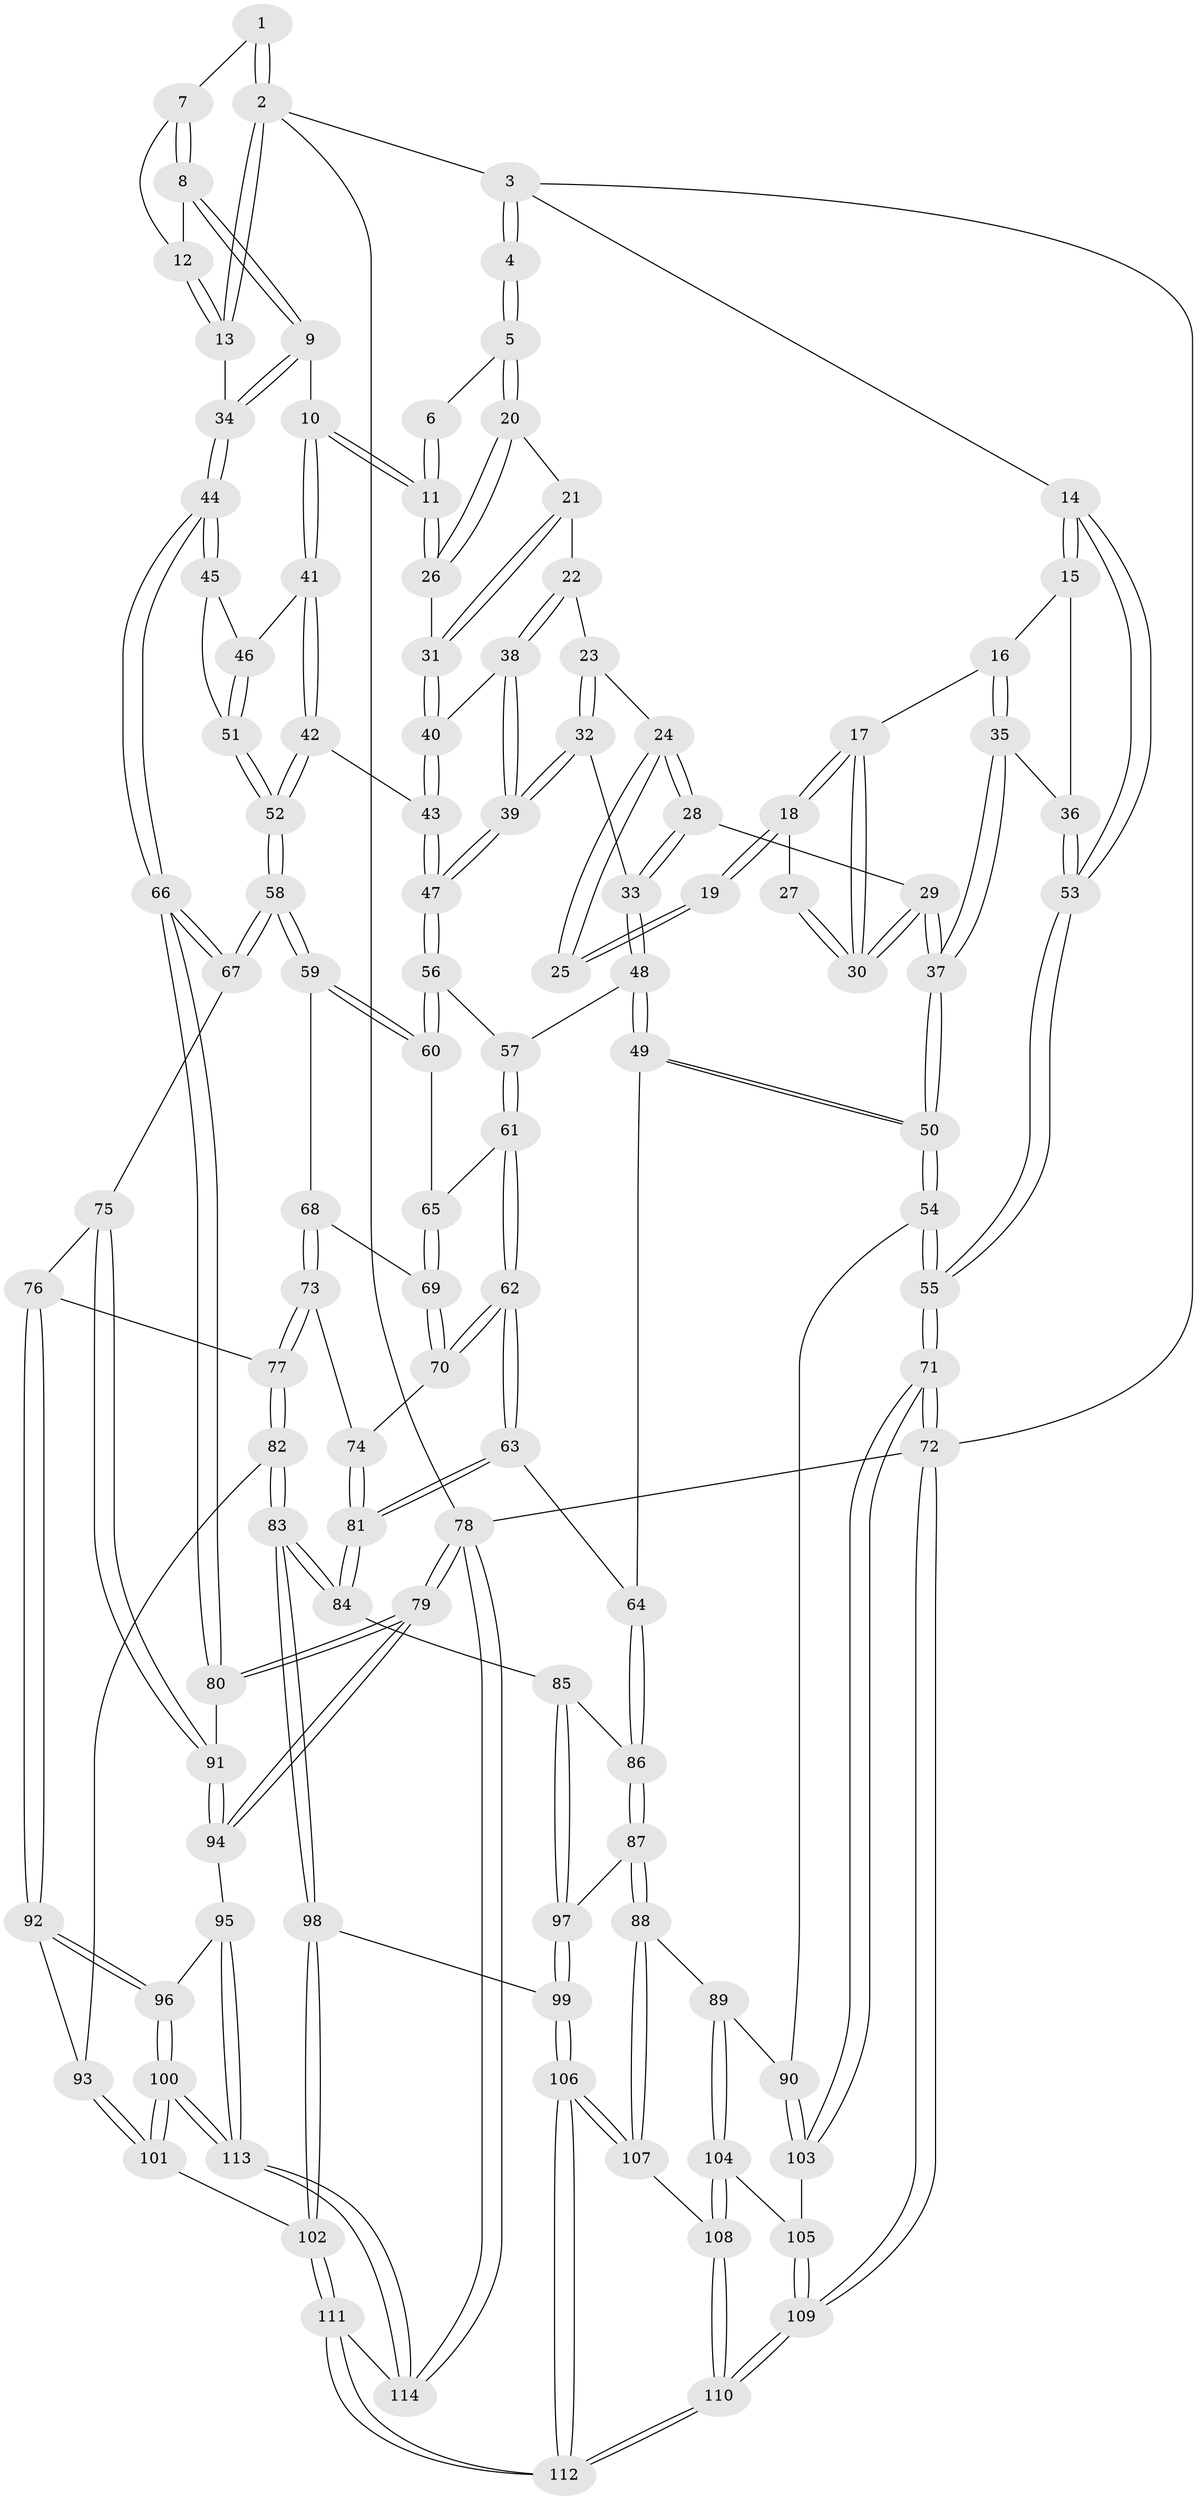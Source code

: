 // Generated by graph-tools (version 1.1) at 2025/16/03/09/25 04:16:45]
// undirected, 114 vertices, 282 edges
graph export_dot {
graph [start="1"]
  node [color=gray90,style=filled];
  1 [pos="+0.8213457241696543+0"];
  2 [pos="+1+0"];
  3 [pos="+0+0"];
  4 [pos="+0.2847776610751457+0"];
  5 [pos="+0.6124228954330837+0"];
  6 [pos="+0.7514895602103757+0"];
  7 [pos="+0.9049495076698616+0"];
  8 [pos="+0.9023304472374412+0.14476814021232895"];
  9 [pos="+0.8896348345945122+0.16107546867217865"];
  10 [pos="+0.8638855577628692+0.18336647128380537"];
  11 [pos="+0.8277477780532069+0.1723921240647872"];
  12 [pos="+1+0.10770578642488882"];
  13 [pos="+1+0.13212676160208386"];
  14 [pos="+0+0"];
  15 [pos="+0+0.042200741479833624"];
  16 [pos="+0.11797313488077847+0.1503834521107774"];
  17 [pos="+0.14395666677611899+0.14979747738109647"];
  18 [pos="+0.16715958025815225+0.12675427556011803"];
  19 [pos="+0.2828453313432461+0"];
  20 [pos="+0.6058418680430379+0"];
  21 [pos="+0.587677109217571+0.023384325126317936"];
  22 [pos="+0.5643921291573819+0.09671392060903043"];
  23 [pos="+0.36850773640067874+0.13742878760282987"];
  24 [pos="+0.36842152902676906+0.13736931150582346"];
  25 [pos="+0.3299422284437813+0.09651341541413974"];
  26 [pos="+0.8072328930265242+0.17476679561839914"];
  27 [pos="+0.27860382372260434+0.13854880150862298"];
  28 [pos="+0.24950218492844087+0.2542452889519124"];
  29 [pos="+0.23366740336330355+0.25104193687958265"];
  30 [pos="+0.22799261351376118+0.23519511188713899"];
  31 [pos="+0.7737931378636866+0.18859562375256886"];
  32 [pos="+0.4013909426302942+0.28107772197180175"];
  33 [pos="+0.3619882821639239+0.3056675787800406"];
  34 [pos="+1+0.2971778482244836"];
  35 [pos="+0.06313560424473752+0.2797489882760639"];
  36 [pos="+0.04311952070836666+0.28023374131386686"];
  37 [pos="+0.15135599270130573+0.3504760633953148"];
  38 [pos="+0.5740528708762681+0.1826693356671109"];
  39 [pos="+0.5173949296224726+0.29078391948874793"];
  40 [pos="+0.7137858325364717+0.2372245031711156"];
  41 [pos="+0.8739062191538722+0.21523574205501478"];
  42 [pos="+0.751132851134075+0.3484482390612479"];
  43 [pos="+0.7208375313532035+0.2853592725993949"];
  44 [pos="+1+0.41190663233103997"];
  45 [pos="+1+0.3352894814942733"];
  46 [pos="+0.9008922361550203+0.25838887886373363"];
  47 [pos="+0.5435519114717421+0.3505287341268312"];
  48 [pos="+0.3481726061573569+0.35123461962124397"];
  49 [pos="+0.18336336015353075+0.5302978202720446"];
  50 [pos="+0.17881013220660352+0.5297866873653612"];
  51 [pos="+0.7926423565920749+0.3960570300146025"];
  52 [pos="+0.7629916516402311+0.41582295647218176"];
  53 [pos="+0+0.3340360717920044"];
  54 [pos="+0.13903152900859325+0.5489313142471418"];
  55 [pos="+0+0.5627717745074822"];
  56 [pos="+0.5436741061977346+0.35104949242674727"];
  57 [pos="+0.41849959253149427+0.4315828643825609"];
  58 [pos="+0.7402458610582806+0.4913034610839874"];
  59 [pos="+0.6511751040929751+0.45937666949450506"];
  60 [pos="+0.5636923009174496+0.3863620628030934"];
  61 [pos="+0.41527339694904886+0.4716549481561554"];
  62 [pos="+0.39534162947429224+0.5373618066487733"];
  63 [pos="+0.3831746611978678+0.5476387969955359"];
  64 [pos="+0.2065370022013601+0.5420148154765158"];
  65 [pos="+0.5221791847539368+0.4359203674013058"];
  66 [pos="+1+0.5338547718024672"];
  67 [pos="+0.7579823671231471+0.5249822899644251"];
  68 [pos="+0.5627050052280729+0.5223701783363559"];
  69 [pos="+0.48835631635103394+0.5001517236861923"];
  70 [pos="+0.4503800630692403+0.5275683007076116"];
  71 [pos="+0+0.7231905645049476"];
  72 [pos="+0+1"];
  73 [pos="+0.5385373422879204+0.5593613427636617"];
  74 [pos="+0.5254923583255952+0.5619149227072967"];
  75 [pos="+0.7416511445967698+0.5818277044662409"];
  76 [pos="+0.6809846424903233+0.6409700906604947"];
  77 [pos="+0.545779788556235+0.5700880073701943"];
  78 [pos="+1+1"];
  79 [pos="+1+1"];
  80 [pos="+1+0.5982576668569114"];
  81 [pos="+0.4646737286288968+0.6764363935342235"];
  82 [pos="+0.5454536424491245+0.6988465941356257"];
  83 [pos="+0.48884159867567606+0.705799326246948"];
  84 [pos="+0.46938956492456174+0.6892755408805551"];
  85 [pos="+0.3367732971234687+0.721644071785268"];
  86 [pos="+0.2674014780839103+0.6551510265911172"];
  87 [pos="+0.23307758798082542+0.8049053558225938"];
  88 [pos="+0.21287319614700917+0.8227290835084109"];
  89 [pos="+0.1453478185269892+0.7788103677963387"];
  90 [pos="+0.13604106688911155+0.7609628216350384"];
  91 [pos="+0.8506187357642517+0.7457758219668441"];
  92 [pos="+0.652888816690761+0.6775228132278082"];
  93 [pos="+0.5637642368890757+0.6993776017296761"];
  94 [pos="+0.8322010115508013+0.8462981195834914"];
  95 [pos="+0.8187084178287778+0.8530141369219603"];
  96 [pos="+0.657853546071981+0.6938439668426332"];
  97 [pos="+0.33054463980314014+0.7777115505569734"];
  98 [pos="+0.4582131604598074+0.847746445433274"];
  99 [pos="+0.373536858104779+0.8395183542898678"];
  100 [pos="+0.6617056914108964+0.9184529346897368"];
  101 [pos="+0.6003453015379984+0.8958573032563151"];
  102 [pos="+0.4818888925053747+0.8843569087942235"];
  103 [pos="+0+0.7971555243479738"];
  104 [pos="+0.07567108519764776+0.8792367581666907"];
  105 [pos="+0.05347715581955893+0.8739480074100356"];
  106 [pos="+0.27072085106609967+0.929918156296736"];
  107 [pos="+0.21768000431884746+0.8459301439135593"];
  108 [pos="+0.10368368974932621+0.9159498186397486"];
  109 [pos="+0+1"];
  110 [pos="+0.17075525115987644+1"];
  111 [pos="+0.36158810773325883+1"];
  112 [pos="+0.262323189127348+1"];
  113 [pos="+0.7001920651158378+0.9530398462133814"];
  114 [pos="+0.7095279644381971+1"];
  1 -- 2;
  1 -- 2;
  1 -- 7;
  2 -- 3;
  2 -- 13;
  2 -- 13;
  2 -- 78;
  3 -- 4;
  3 -- 4;
  3 -- 14;
  3 -- 72;
  4 -- 5;
  4 -- 5;
  5 -- 6;
  5 -- 20;
  5 -- 20;
  6 -- 11;
  6 -- 11;
  7 -- 8;
  7 -- 8;
  7 -- 12;
  8 -- 9;
  8 -- 9;
  8 -- 12;
  9 -- 10;
  9 -- 34;
  9 -- 34;
  10 -- 11;
  10 -- 11;
  10 -- 41;
  10 -- 41;
  11 -- 26;
  11 -- 26;
  12 -- 13;
  12 -- 13;
  13 -- 34;
  14 -- 15;
  14 -- 15;
  14 -- 53;
  14 -- 53;
  15 -- 16;
  15 -- 36;
  16 -- 17;
  16 -- 35;
  16 -- 35;
  17 -- 18;
  17 -- 18;
  17 -- 30;
  17 -- 30;
  18 -- 19;
  18 -- 19;
  18 -- 27;
  19 -- 25;
  19 -- 25;
  20 -- 21;
  20 -- 26;
  20 -- 26;
  21 -- 22;
  21 -- 31;
  21 -- 31;
  22 -- 23;
  22 -- 38;
  22 -- 38;
  23 -- 24;
  23 -- 32;
  23 -- 32;
  24 -- 25;
  24 -- 25;
  24 -- 28;
  24 -- 28;
  26 -- 31;
  27 -- 30;
  27 -- 30;
  28 -- 29;
  28 -- 33;
  28 -- 33;
  29 -- 30;
  29 -- 30;
  29 -- 37;
  29 -- 37;
  31 -- 40;
  31 -- 40;
  32 -- 33;
  32 -- 39;
  32 -- 39;
  33 -- 48;
  33 -- 48;
  34 -- 44;
  34 -- 44;
  35 -- 36;
  35 -- 37;
  35 -- 37;
  36 -- 53;
  36 -- 53;
  37 -- 50;
  37 -- 50;
  38 -- 39;
  38 -- 39;
  38 -- 40;
  39 -- 47;
  39 -- 47;
  40 -- 43;
  40 -- 43;
  41 -- 42;
  41 -- 42;
  41 -- 46;
  42 -- 43;
  42 -- 52;
  42 -- 52;
  43 -- 47;
  43 -- 47;
  44 -- 45;
  44 -- 45;
  44 -- 66;
  44 -- 66;
  45 -- 46;
  45 -- 51;
  46 -- 51;
  46 -- 51;
  47 -- 56;
  47 -- 56;
  48 -- 49;
  48 -- 49;
  48 -- 57;
  49 -- 50;
  49 -- 50;
  49 -- 64;
  50 -- 54;
  50 -- 54;
  51 -- 52;
  51 -- 52;
  52 -- 58;
  52 -- 58;
  53 -- 55;
  53 -- 55;
  54 -- 55;
  54 -- 55;
  54 -- 90;
  55 -- 71;
  55 -- 71;
  56 -- 57;
  56 -- 60;
  56 -- 60;
  57 -- 61;
  57 -- 61;
  58 -- 59;
  58 -- 59;
  58 -- 67;
  58 -- 67;
  59 -- 60;
  59 -- 60;
  59 -- 68;
  60 -- 65;
  61 -- 62;
  61 -- 62;
  61 -- 65;
  62 -- 63;
  62 -- 63;
  62 -- 70;
  62 -- 70;
  63 -- 64;
  63 -- 81;
  63 -- 81;
  64 -- 86;
  64 -- 86;
  65 -- 69;
  65 -- 69;
  66 -- 67;
  66 -- 67;
  66 -- 80;
  66 -- 80;
  67 -- 75;
  68 -- 69;
  68 -- 73;
  68 -- 73;
  69 -- 70;
  69 -- 70;
  70 -- 74;
  71 -- 72;
  71 -- 72;
  71 -- 103;
  71 -- 103;
  72 -- 109;
  72 -- 109;
  72 -- 78;
  73 -- 74;
  73 -- 77;
  73 -- 77;
  74 -- 81;
  74 -- 81;
  75 -- 76;
  75 -- 91;
  75 -- 91;
  76 -- 77;
  76 -- 92;
  76 -- 92;
  77 -- 82;
  77 -- 82;
  78 -- 79;
  78 -- 79;
  78 -- 114;
  78 -- 114;
  79 -- 80;
  79 -- 80;
  79 -- 94;
  79 -- 94;
  80 -- 91;
  81 -- 84;
  81 -- 84;
  82 -- 83;
  82 -- 83;
  82 -- 93;
  83 -- 84;
  83 -- 84;
  83 -- 98;
  83 -- 98;
  84 -- 85;
  85 -- 86;
  85 -- 97;
  85 -- 97;
  86 -- 87;
  86 -- 87;
  87 -- 88;
  87 -- 88;
  87 -- 97;
  88 -- 89;
  88 -- 107;
  88 -- 107;
  89 -- 90;
  89 -- 104;
  89 -- 104;
  90 -- 103;
  90 -- 103;
  91 -- 94;
  91 -- 94;
  92 -- 93;
  92 -- 96;
  92 -- 96;
  93 -- 101;
  93 -- 101;
  94 -- 95;
  95 -- 96;
  95 -- 113;
  95 -- 113;
  96 -- 100;
  96 -- 100;
  97 -- 99;
  97 -- 99;
  98 -- 99;
  98 -- 102;
  98 -- 102;
  99 -- 106;
  99 -- 106;
  100 -- 101;
  100 -- 101;
  100 -- 113;
  100 -- 113;
  101 -- 102;
  102 -- 111;
  102 -- 111;
  103 -- 105;
  104 -- 105;
  104 -- 108;
  104 -- 108;
  105 -- 109;
  105 -- 109;
  106 -- 107;
  106 -- 107;
  106 -- 112;
  106 -- 112;
  107 -- 108;
  108 -- 110;
  108 -- 110;
  109 -- 110;
  109 -- 110;
  110 -- 112;
  110 -- 112;
  111 -- 112;
  111 -- 112;
  111 -- 114;
  113 -- 114;
  113 -- 114;
}
